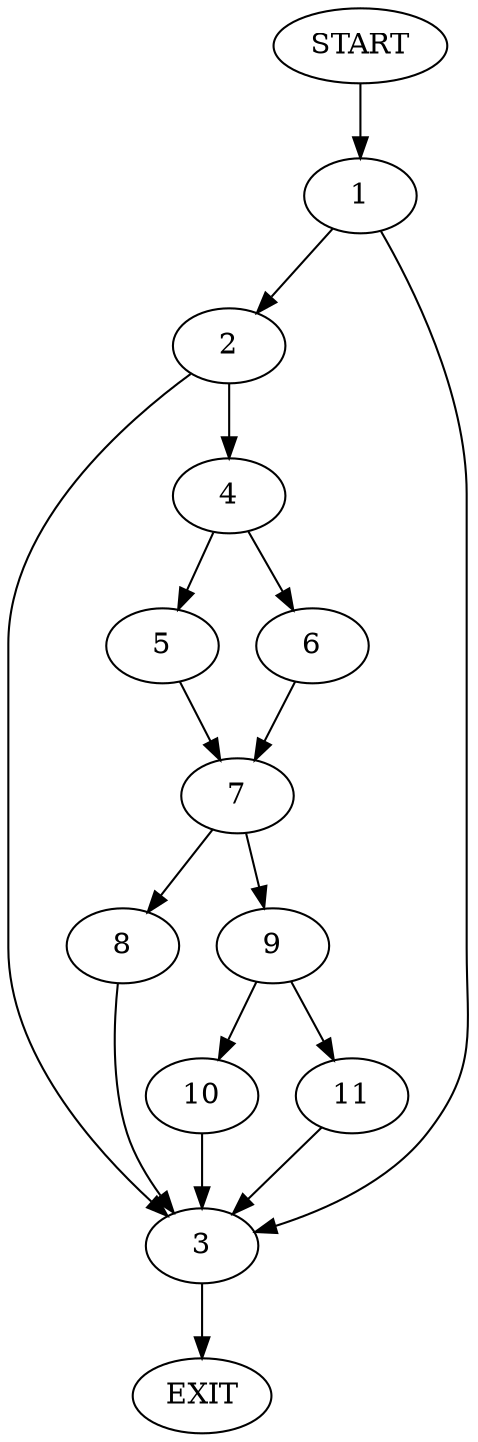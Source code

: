 digraph {
0 [label="START"]
12 [label="EXIT"]
0 -> 1
1 -> 2
1 -> 3
2 -> 4
2 -> 3
3 -> 12
4 -> 5
4 -> 6
5 -> 7
6 -> 7
7 -> 8
7 -> 9
8 -> 3
9 -> 10
9 -> 11
10 -> 3
11 -> 3
}
